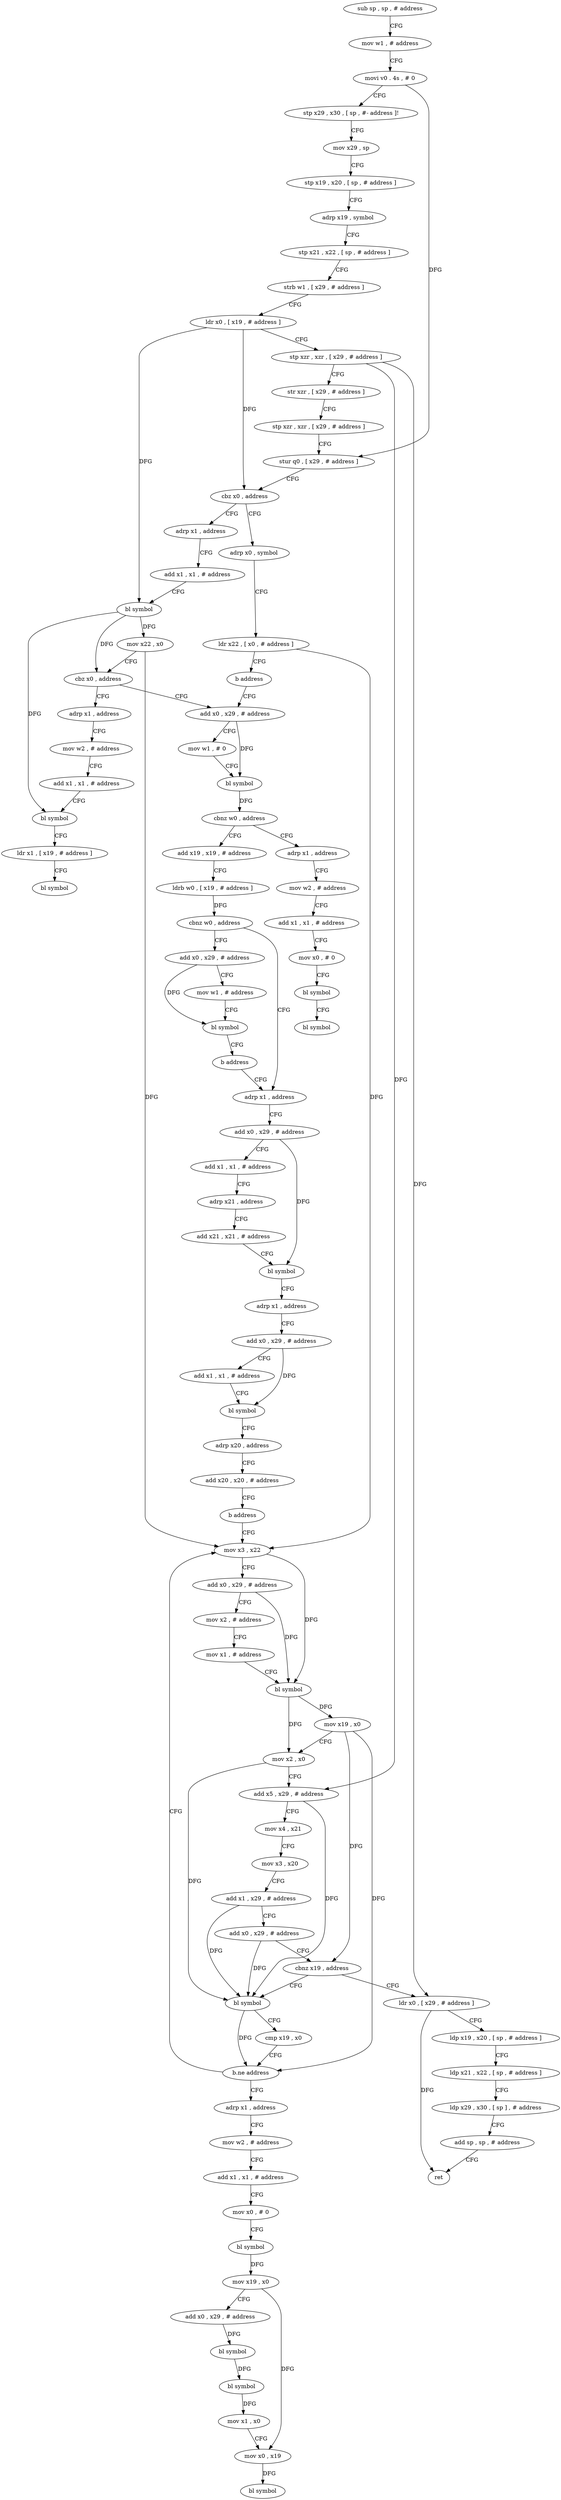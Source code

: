digraph "func" {
"4217000" [label = "sub sp , sp , # address" ]
"4217004" [label = "mov w1 , # address" ]
"4217008" [label = "movi v0 . 4s , # 0" ]
"4217012" [label = "stp x29 , x30 , [ sp , #- address ]!" ]
"4217016" [label = "mov x29 , sp" ]
"4217020" [label = "stp x19 , x20 , [ sp , # address ]" ]
"4217024" [label = "adrp x19 , symbol" ]
"4217028" [label = "stp x21 , x22 , [ sp , # address ]" ]
"4217032" [label = "strb w1 , [ x29 , # address ]" ]
"4217036" [label = "ldr x0 , [ x19 , # address ]" ]
"4217040" [label = "stp xzr , xzr , [ x29 , # address ]" ]
"4217044" [label = "str xzr , [ x29 , # address ]" ]
"4217048" [label = "stp xzr , xzr , [ x29 , # address ]" ]
"4217052" [label = "stur q0 , [ x29 , # address ]" ]
"4217056" [label = "cbz x0 , address" ]
"4217300" [label = "adrp x0 , symbol" ]
"4217060" [label = "adrp x1 , address" ]
"4217304" [label = "ldr x22 , [ x0 , # address ]" ]
"4217308" [label = "b address" ]
"4217080" [label = "add x0 , x29 , # address" ]
"4217064" [label = "add x1 , x1 , # address" ]
"4217068" [label = "bl symbol" ]
"4217072" [label = "mov x22 , x0" ]
"4217076" [label = "cbz x0 , address" ]
"4217356" [label = "adrp x1 , address" ]
"4217084" [label = "mov w1 , # 0" ]
"4217088" [label = "bl symbol" ]
"4217092" [label = "cbnz w0 , address" ]
"4217328" [label = "adrp x1 , address" ]
"4217096" [label = "add x19 , x19 , # address" ]
"4217360" [label = "mov w2 , # address" ]
"4217364" [label = "add x1 , x1 , # address" ]
"4217368" [label = "bl symbol" ]
"4217372" [label = "ldr x1 , [ x19 , # address ]" ]
"4217376" [label = "bl symbol" ]
"4217332" [label = "mov w2 , # address" ]
"4217336" [label = "add x1 , x1 , # address" ]
"4217340" [label = "mov x0 , # 0" ]
"4217344" [label = "bl symbol" ]
"4217348" [label = "bl symbol" ]
"4217100" [label = "ldrb w0 , [ x19 , # address ]" ]
"4217104" [label = "cbnz w0 , address" ]
"4217312" [label = "add x0 , x29 , # address" ]
"4217108" [label = "adrp x1 , address" ]
"4217316" [label = "mov w1 , # address" ]
"4217320" [label = "bl symbol" ]
"4217324" [label = "b address" ]
"4217112" [label = "add x0 , x29 , # address" ]
"4217116" [label = "add x1 , x1 , # address" ]
"4217120" [label = "adrp x21 , address" ]
"4217124" [label = "add x21 , x21 , # address" ]
"4217128" [label = "bl symbol" ]
"4217132" [label = "adrp x1 , address" ]
"4217136" [label = "add x0 , x29 , # address" ]
"4217140" [label = "add x1 , x1 , # address" ]
"4217144" [label = "bl symbol" ]
"4217148" [label = "adrp x20 , address" ]
"4217152" [label = "add x20 , x20 , # address" ]
"4217156" [label = "b address" ]
"4217172" [label = "mov x3 , x22" ]
"4217176" [label = "add x0 , x29 , # address" ]
"4217180" [label = "mov x2 , # address" ]
"4217184" [label = "mov x1 , # address" ]
"4217188" [label = "bl symbol" ]
"4217192" [label = "mov x19 , x0" ]
"4217196" [label = "mov x2 , x0" ]
"4217200" [label = "add x5 , x29 , # address" ]
"4217204" [label = "mov x4 , x21" ]
"4217208" [label = "mov x3 , x20" ]
"4217212" [label = "add x1 , x29 , # address" ]
"4217216" [label = "add x0 , x29 , # address" ]
"4217220" [label = "cbnz x19 , address" ]
"4217160" [label = "bl symbol" ]
"4217224" [label = "ldr x0 , [ x29 , # address ]" ]
"4217164" [label = "cmp x19 , x0" ]
"4217168" [label = "b.ne address" ]
"4217248" [label = "adrp x1 , address" ]
"4217228" [label = "ldp x19 , x20 , [ sp , # address ]" ]
"4217232" [label = "ldp x21 , x22 , [ sp , # address ]" ]
"4217236" [label = "ldp x29 , x30 , [ sp ] , # address" ]
"4217240" [label = "add sp , sp , # address" ]
"4217244" [label = "ret" ]
"4217252" [label = "mov w2 , # address" ]
"4217256" [label = "add x1 , x1 , # address" ]
"4217260" [label = "mov x0 , # 0" ]
"4217264" [label = "bl symbol" ]
"4217268" [label = "mov x19 , x0" ]
"4217272" [label = "add x0 , x29 , # address" ]
"4217276" [label = "bl symbol" ]
"4217280" [label = "bl symbol" ]
"4217284" [label = "mov x1 , x0" ]
"4217288" [label = "mov x0 , x19" ]
"4217292" [label = "bl symbol" ]
"4217000" -> "4217004" [ label = "CFG" ]
"4217004" -> "4217008" [ label = "CFG" ]
"4217008" -> "4217012" [ label = "CFG" ]
"4217008" -> "4217052" [ label = "DFG" ]
"4217012" -> "4217016" [ label = "CFG" ]
"4217016" -> "4217020" [ label = "CFG" ]
"4217020" -> "4217024" [ label = "CFG" ]
"4217024" -> "4217028" [ label = "CFG" ]
"4217028" -> "4217032" [ label = "CFG" ]
"4217032" -> "4217036" [ label = "CFG" ]
"4217036" -> "4217040" [ label = "CFG" ]
"4217036" -> "4217056" [ label = "DFG" ]
"4217036" -> "4217068" [ label = "DFG" ]
"4217040" -> "4217044" [ label = "CFG" ]
"4217040" -> "4217224" [ label = "DFG" ]
"4217040" -> "4217200" [ label = "DFG" ]
"4217044" -> "4217048" [ label = "CFG" ]
"4217048" -> "4217052" [ label = "CFG" ]
"4217052" -> "4217056" [ label = "CFG" ]
"4217056" -> "4217300" [ label = "CFG" ]
"4217056" -> "4217060" [ label = "CFG" ]
"4217300" -> "4217304" [ label = "CFG" ]
"4217060" -> "4217064" [ label = "CFG" ]
"4217304" -> "4217308" [ label = "CFG" ]
"4217304" -> "4217172" [ label = "DFG" ]
"4217308" -> "4217080" [ label = "CFG" ]
"4217080" -> "4217084" [ label = "CFG" ]
"4217080" -> "4217088" [ label = "DFG" ]
"4217064" -> "4217068" [ label = "CFG" ]
"4217068" -> "4217072" [ label = "DFG" ]
"4217068" -> "4217076" [ label = "DFG" ]
"4217068" -> "4217368" [ label = "DFG" ]
"4217072" -> "4217076" [ label = "CFG" ]
"4217072" -> "4217172" [ label = "DFG" ]
"4217076" -> "4217356" [ label = "CFG" ]
"4217076" -> "4217080" [ label = "CFG" ]
"4217356" -> "4217360" [ label = "CFG" ]
"4217084" -> "4217088" [ label = "CFG" ]
"4217088" -> "4217092" [ label = "DFG" ]
"4217092" -> "4217328" [ label = "CFG" ]
"4217092" -> "4217096" [ label = "CFG" ]
"4217328" -> "4217332" [ label = "CFG" ]
"4217096" -> "4217100" [ label = "CFG" ]
"4217360" -> "4217364" [ label = "CFG" ]
"4217364" -> "4217368" [ label = "CFG" ]
"4217368" -> "4217372" [ label = "CFG" ]
"4217372" -> "4217376" [ label = "CFG" ]
"4217332" -> "4217336" [ label = "CFG" ]
"4217336" -> "4217340" [ label = "CFG" ]
"4217340" -> "4217344" [ label = "CFG" ]
"4217344" -> "4217348" [ label = "CFG" ]
"4217100" -> "4217104" [ label = "DFG" ]
"4217104" -> "4217312" [ label = "CFG" ]
"4217104" -> "4217108" [ label = "CFG" ]
"4217312" -> "4217316" [ label = "CFG" ]
"4217312" -> "4217320" [ label = "DFG" ]
"4217108" -> "4217112" [ label = "CFG" ]
"4217316" -> "4217320" [ label = "CFG" ]
"4217320" -> "4217324" [ label = "CFG" ]
"4217324" -> "4217108" [ label = "CFG" ]
"4217112" -> "4217116" [ label = "CFG" ]
"4217112" -> "4217128" [ label = "DFG" ]
"4217116" -> "4217120" [ label = "CFG" ]
"4217120" -> "4217124" [ label = "CFG" ]
"4217124" -> "4217128" [ label = "CFG" ]
"4217128" -> "4217132" [ label = "CFG" ]
"4217132" -> "4217136" [ label = "CFG" ]
"4217136" -> "4217140" [ label = "CFG" ]
"4217136" -> "4217144" [ label = "DFG" ]
"4217140" -> "4217144" [ label = "CFG" ]
"4217144" -> "4217148" [ label = "CFG" ]
"4217148" -> "4217152" [ label = "CFG" ]
"4217152" -> "4217156" [ label = "CFG" ]
"4217156" -> "4217172" [ label = "CFG" ]
"4217172" -> "4217176" [ label = "CFG" ]
"4217172" -> "4217188" [ label = "DFG" ]
"4217176" -> "4217180" [ label = "CFG" ]
"4217176" -> "4217188" [ label = "DFG" ]
"4217180" -> "4217184" [ label = "CFG" ]
"4217184" -> "4217188" [ label = "CFG" ]
"4217188" -> "4217192" [ label = "DFG" ]
"4217188" -> "4217196" [ label = "DFG" ]
"4217192" -> "4217196" [ label = "CFG" ]
"4217192" -> "4217220" [ label = "DFG" ]
"4217192" -> "4217168" [ label = "DFG" ]
"4217196" -> "4217200" [ label = "CFG" ]
"4217196" -> "4217160" [ label = "DFG" ]
"4217200" -> "4217204" [ label = "CFG" ]
"4217200" -> "4217160" [ label = "DFG" ]
"4217204" -> "4217208" [ label = "CFG" ]
"4217208" -> "4217212" [ label = "CFG" ]
"4217212" -> "4217216" [ label = "CFG" ]
"4217212" -> "4217160" [ label = "DFG" ]
"4217216" -> "4217220" [ label = "CFG" ]
"4217216" -> "4217160" [ label = "DFG" ]
"4217220" -> "4217160" [ label = "CFG" ]
"4217220" -> "4217224" [ label = "CFG" ]
"4217160" -> "4217164" [ label = "CFG" ]
"4217160" -> "4217168" [ label = "DFG" ]
"4217224" -> "4217228" [ label = "CFG" ]
"4217224" -> "4217244" [ label = "DFG" ]
"4217164" -> "4217168" [ label = "CFG" ]
"4217168" -> "4217248" [ label = "CFG" ]
"4217168" -> "4217172" [ label = "CFG" ]
"4217248" -> "4217252" [ label = "CFG" ]
"4217228" -> "4217232" [ label = "CFG" ]
"4217232" -> "4217236" [ label = "CFG" ]
"4217236" -> "4217240" [ label = "CFG" ]
"4217240" -> "4217244" [ label = "CFG" ]
"4217252" -> "4217256" [ label = "CFG" ]
"4217256" -> "4217260" [ label = "CFG" ]
"4217260" -> "4217264" [ label = "CFG" ]
"4217264" -> "4217268" [ label = "DFG" ]
"4217268" -> "4217272" [ label = "CFG" ]
"4217268" -> "4217288" [ label = "DFG" ]
"4217272" -> "4217276" [ label = "DFG" ]
"4217276" -> "4217280" [ label = "DFG" ]
"4217280" -> "4217284" [ label = "DFG" ]
"4217284" -> "4217288" [ label = "CFG" ]
"4217288" -> "4217292" [ label = "DFG" ]
}
